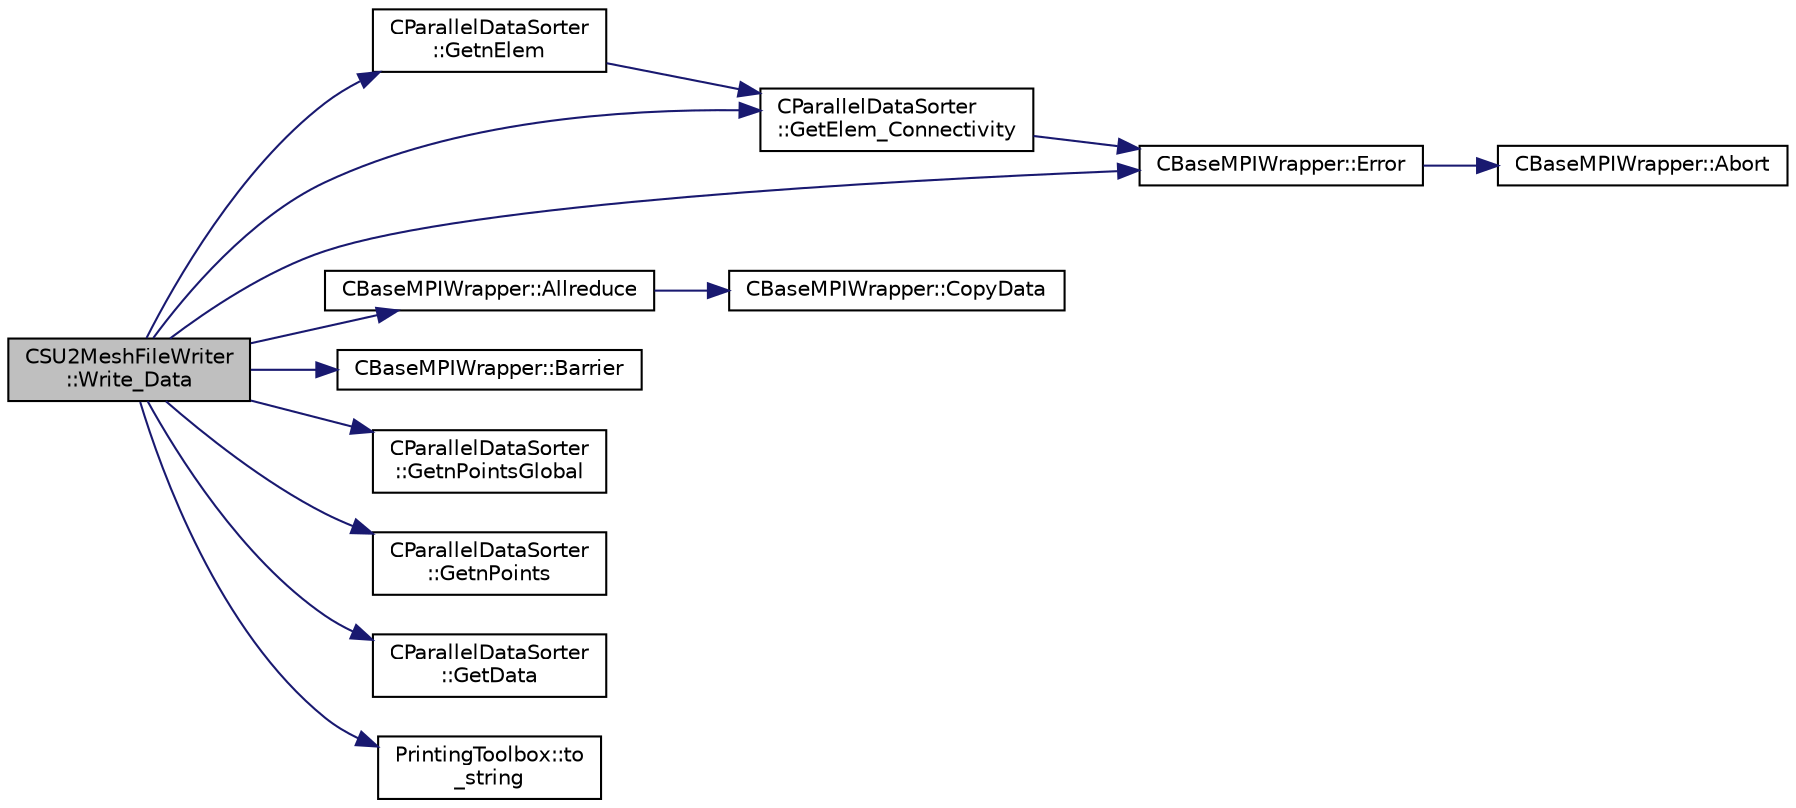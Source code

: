 digraph "CSU2MeshFileWriter::Write_Data"
{
  edge [fontname="Helvetica",fontsize="10",labelfontname="Helvetica",labelfontsize="10"];
  node [fontname="Helvetica",fontsize="10",shape=record];
  rankdir="LR";
  Node4 [label="CSU2MeshFileWriter\l::Write_Data",height=0.2,width=0.4,color="black", fillcolor="grey75", style="filled", fontcolor="black"];
  Node4 -> Node5 [color="midnightblue",fontsize="10",style="solid",fontname="Helvetica"];
  Node5 [label="CParallelDataSorter\l::GetnElem",height=0.2,width=0.4,color="black", fillcolor="white", style="filled",URL="$class_c_parallel_data_sorter.html#a4a8041d2f6104f69d5811461974a8c4a",tooltip="Get the global of elements (accumulated from all ranks and element types) "];
  Node5 -> Node6 [color="midnightblue",fontsize="10",style="solid",fontname="Helvetica"];
  Node6 [label="CParallelDataSorter\l::GetElem_Connectivity",height=0.2,width=0.4,color="black", fillcolor="white", style="filled",URL="$class_c_parallel_data_sorter.html#a72dc4de9131fee6f5d4fec3f435c0e93",tooltip="Get the connectivity of specific element.  type - The type of element, ref GEO_TYPE  iElem - The elem..."];
  Node6 -> Node7 [color="midnightblue",fontsize="10",style="solid",fontname="Helvetica"];
  Node7 [label="CBaseMPIWrapper::Error",height=0.2,width=0.4,color="black", fillcolor="white", style="filled",URL="$class_c_base_m_p_i_wrapper.html#a04457c47629bda56704e6a8804833eeb"];
  Node7 -> Node8 [color="midnightblue",fontsize="10",style="solid",fontname="Helvetica"];
  Node8 [label="CBaseMPIWrapper::Abort",height=0.2,width=0.4,color="black", fillcolor="white", style="filled",URL="$class_c_base_m_p_i_wrapper.html#a21ef5681e2acb532d345e9bab173ef07"];
  Node4 -> Node6 [color="midnightblue",fontsize="10",style="solid",fontname="Helvetica"];
  Node4 -> Node9 [color="midnightblue",fontsize="10",style="solid",fontname="Helvetica"];
  Node9 [label="CBaseMPIWrapper::Allreduce",height=0.2,width=0.4,color="black", fillcolor="white", style="filled",URL="$class_c_base_m_p_i_wrapper.html#a637b6fd917a8ca91ce748ba88e0d66b6"];
  Node9 -> Node10 [color="midnightblue",fontsize="10",style="solid",fontname="Helvetica"];
  Node10 [label="CBaseMPIWrapper::CopyData",height=0.2,width=0.4,color="black", fillcolor="white", style="filled",URL="$class_c_base_m_p_i_wrapper.html#a4725cc1dd65b161b483e812a538a5e36"];
  Node4 -> Node11 [color="midnightblue",fontsize="10",style="solid",fontname="Helvetica"];
  Node11 [label="CBaseMPIWrapper::Barrier",height=0.2,width=0.4,color="black", fillcolor="white", style="filled",URL="$class_c_base_m_p_i_wrapper.html#a07f24df31c87ac960540ce8ac2b407d2"];
  Node4 -> Node12 [color="midnightblue",fontsize="10",style="solid",fontname="Helvetica"];
  Node12 [label="CParallelDataSorter\l::GetnPointsGlobal",height=0.2,width=0.4,color="black", fillcolor="white", style="filled",URL="$class_c_parallel_data_sorter.html#af22c6cfbbcfad0cf16af5a62a1f4ca6f",tooltip="Get the global number of points (accumulated from all ranks) "];
  Node4 -> Node13 [color="midnightblue",fontsize="10",style="solid",fontname="Helvetica"];
  Node13 [label="CParallelDataSorter\l::GetnPoints",height=0.2,width=0.4,color="black", fillcolor="white", style="filled",URL="$class_c_parallel_data_sorter.html#a1afb1c7c56ca79148dd703dc6fc3ce28",tooltip="Get the number of points the local rank owns. "];
  Node4 -> Node14 [color="midnightblue",fontsize="10",style="solid",fontname="Helvetica"];
  Node14 [label="CParallelDataSorter\l::GetData",height=0.2,width=0.4,color="black", fillcolor="white", style="filled",URL="$class_c_parallel_data_sorter.html#adefe6c1b192cff0292738bf72557eb06",tooltip="Get the value of the linear partitioned data.  iField - the output field ID.  iPoint - the point ID..."];
  Node4 -> Node15 [color="midnightblue",fontsize="10",style="solid",fontname="Helvetica"];
  Node15 [label="PrintingToolbox::to\l_string",height=0.2,width=0.4,color="black", fillcolor="white", style="filled",URL="$namespace_printing_toolbox.html#a382f3911ccba468c241c530ae0c78b63"];
  Node4 -> Node7 [color="midnightblue",fontsize="10",style="solid",fontname="Helvetica"];
}
